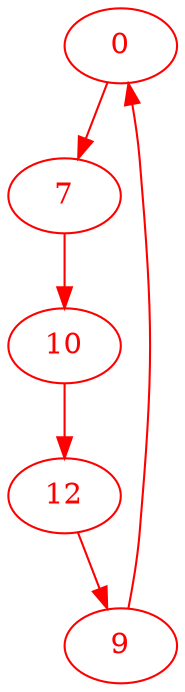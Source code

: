 digraph g{
node [color = red, fontcolor=red]; 0 7 9 10 12 ;
0 -> 7 [color=red] ;
7 -> 10 [color=red] ;
9 -> 0 [color=red] ;
10 -> 12 [color=red] ;
12 -> 9 [color=red] ;
}